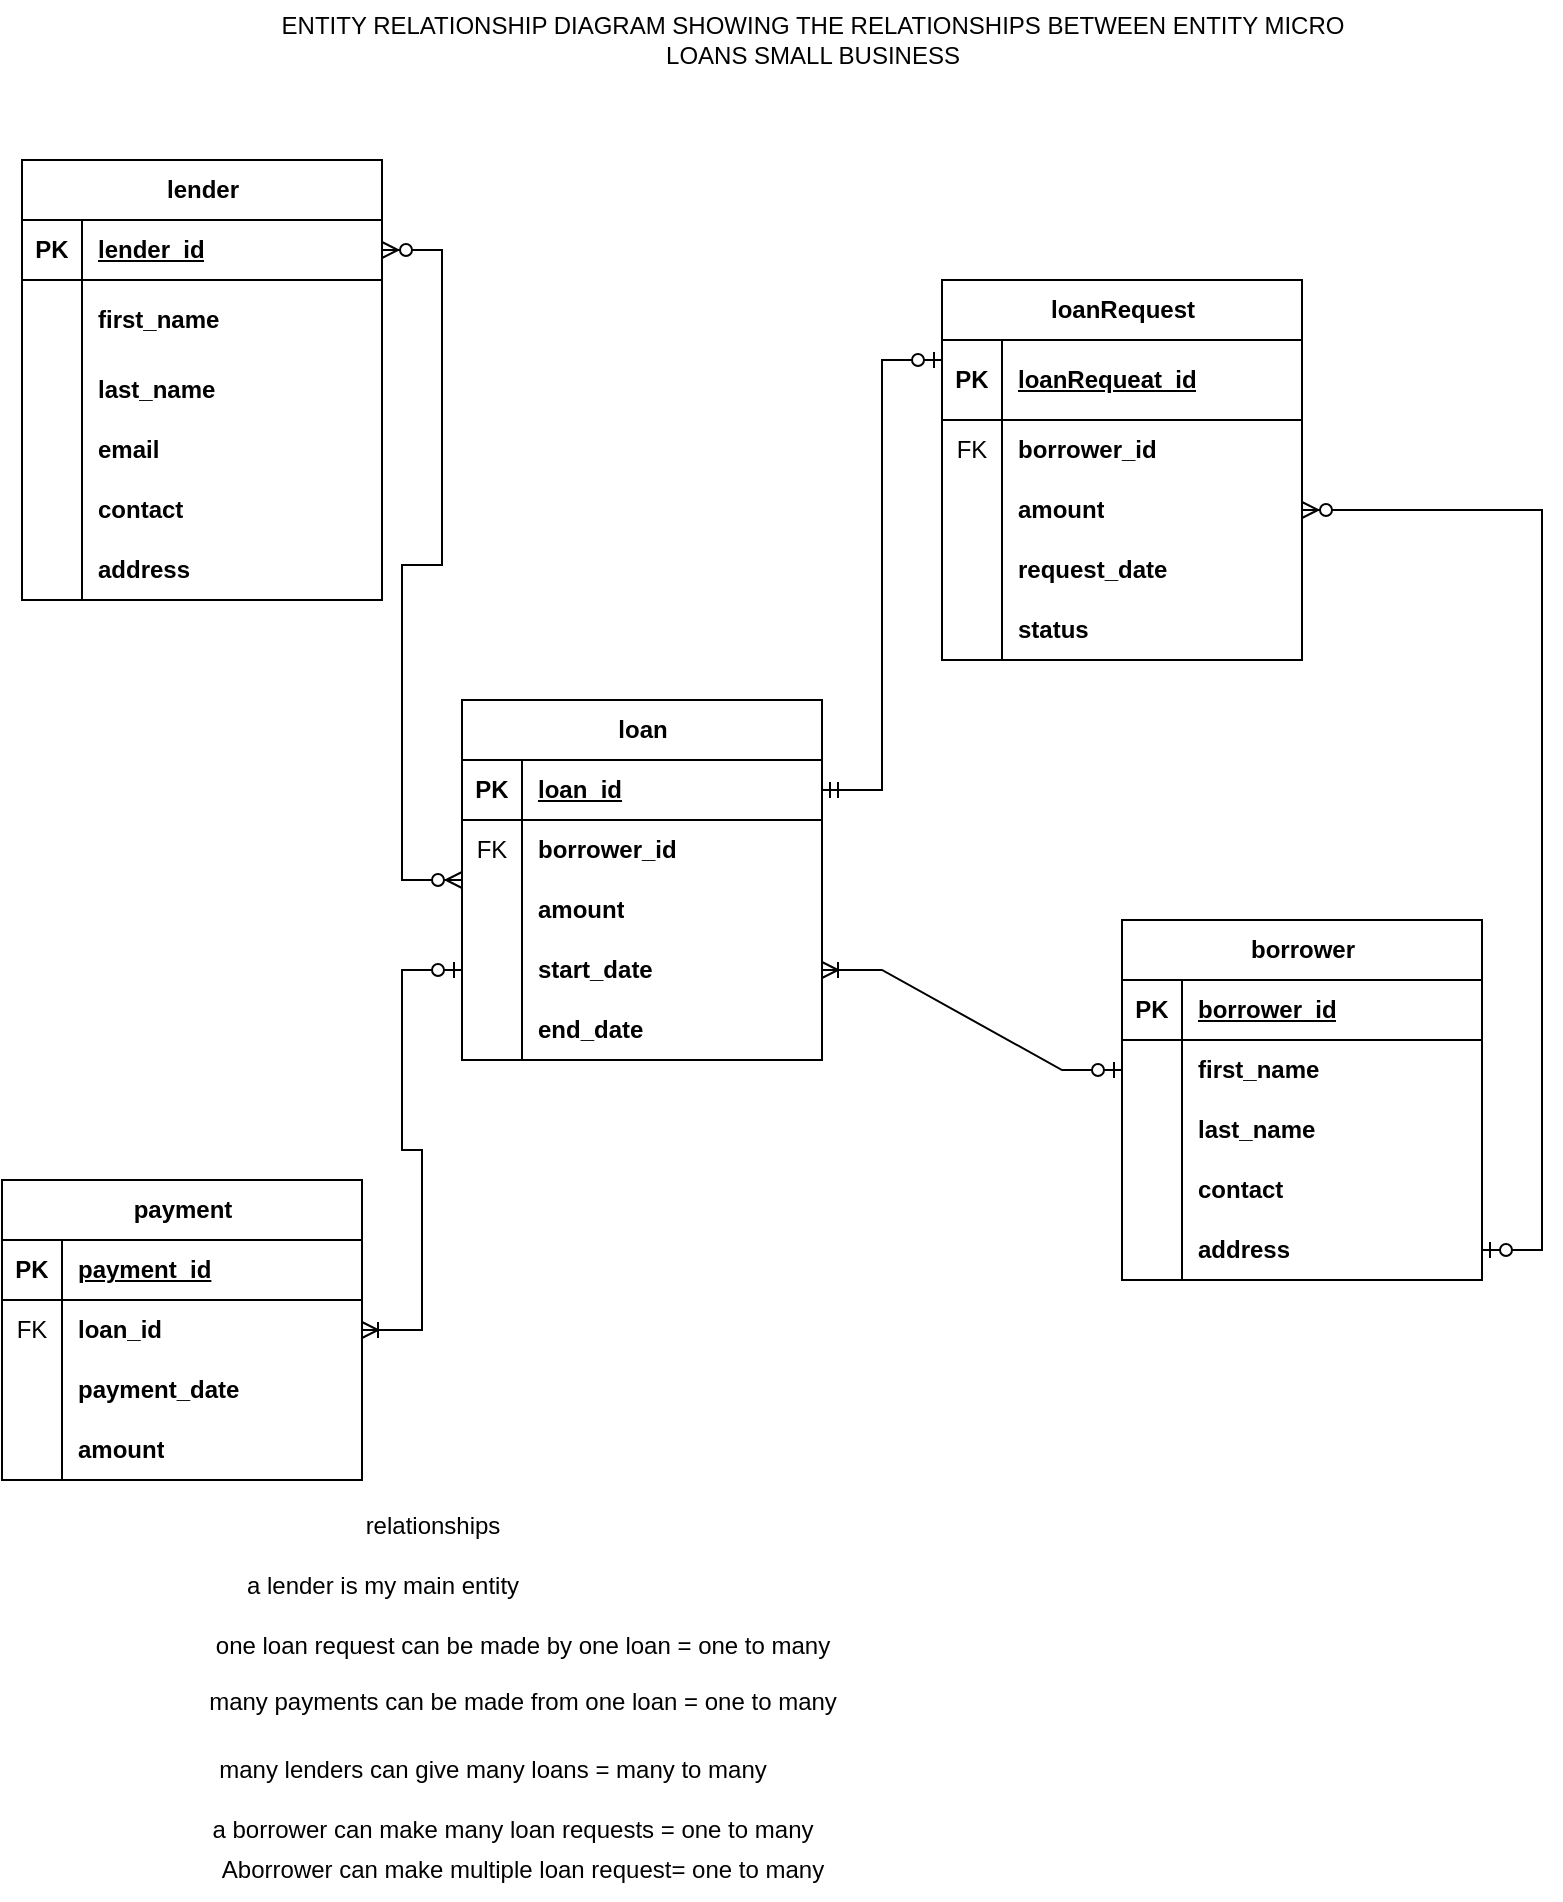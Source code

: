 <mxfile version="27.0.5">
  <diagram name="Page-1" id="WoTJUiIUYyEfsaZ7LL-B">
    <mxGraphModel dx="463" dy="282" grid="1" gridSize="10" guides="1" tooltips="1" connect="1" arrows="1" fold="1" page="1" pageScale="1" pageWidth="850" pageHeight="1100" math="0" shadow="0">
      <root>
        <mxCell id="0" />
        <mxCell id="1" parent="0" />
        <mxCell id="yYdHgAKHsOzC3I4Nbwkk-1" value="loan" style="shape=table;startSize=30;container=1;collapsible=1;childLayout=tableLayout;fixedRows=1;rowLines=0;fontStyle=1;align=center;resizeLast=1;html=1;" parent="1" vertex="1">
          <mxGeometry x="290" y="360" width="180" height="180" as="geometry" />
        </mxCell>
        <mxCell id="yYdHgAKHsOzC3I4Nbwkk-2" value="" style="shape=tableRow;horizontal=0;startSize=0;swimlaneHead=0;swimlaneBody=0;fillColor=none;collapsible=0;dropTarget=0;points=[[0,0.5],[1,0.5]];portConstraint=eastwest;top=0;left=0;right=0;bottom=1;" parent="yYdHgAKHsOzC3I4Nbwkk-1" vertex="1">
          <mxGeometry y="30" width="180" height="30" as="geometry" />
        </mxCell>
        <mxCell id="yYdHgAKHsOzC3I4Nbwkk-3" value="PK" style="shape=partialRectangle;connectable=0;fillColor=none;top=0;left=0;bottom=0;right=0;fontStyle=1;overflow=hidden;whiteSpace=wrap;html=1;" parent="yYdHgAKHsOzC3I4Nbwkk-2" vertex="1">
          <mxGeometry width="30" height="30" as="geometry">
            <mxRectangle width="30" height="30" as="alternateBounds" />
          </mxGeometry>
        </mxCell>
        <mxCell id="yYdHgAKHsOzC3I4Nbwkk-4" value="loan_id" style="shape=partialRectangle;connectable=0;fillColor=none;top=0;left=0;bottom=0;right=0;align=left;spacingLeft=6;fontStyle=5;overflow=hidden;whiteSpace=wrap;html=1;" parent="yYdHgAKHsOzC3I4Nbwkk-2" vertex="1">
          <mxGeometry x="30" width="150" height="30" as="geometry">
            <mxRectangle width="150" height="30" as="alternateBounds" />
          </mxGeometry>
        </mxCell>
        <mxCell id="yYdHgAKHsOzC3I4Nbwkk-5" value="" style="shape=tableRow;horizontal=0;startSize=0;swimlaneHead=0;swimlaneBody=0;fillColor=none;collapsible=0;dropTarget=0;points=[[0,0.5],[1,0.5]];portConstraint=eastwest;top=0;left=0;right=0;bottom=0;" parent="yYdHgAKHsOzC3I4Nbwkk-1" vertex="1">
          <mxGeometry y="60" width="180" height="30" as="geometry" />
        </mxCell>
        <mxCell id="yYdHgAKHsOzC3I4Nbwkk-6" value="FK" style="shape=partialRectangle;connectable=0;fillColor=none;top=0;left=0;bottom=0;right=0;editable=1;overflow=hidden;whiteSpace=wrap;html=1;" parent="yYdHgAKHsOzC3I4Nbwkk-5" vertex="1">
          <mxGeometry width="30" height="30" as="geometry">
            <mxRectangle width="30" height="30" as="alternateBounds" />
          </mxGeometry>
        </mxCell>
        <mxCell id="yYdHgAKHsOzC3I4Nbwkk-7" value="borrower_id" style="shape=partialRectangle;connectable=0;fillColor=none;top=0;left=0;bottom=0;right=0;align=left;spacingLeft=6;overflow=hidden;whiteSpace=wrap;html=1;fontStyle=1" parent="yYdHgAKHsOzC3I4Nbwkk-5" vertex="1">
          <mxGeometry x="30" width="150" height="30" as="geometry">
            <mxRectangle width="150" height="30" as="alternateBounds" />
          </mxGeometry>
        </mxCell>
        <mxCell id="xTBi9biJ6h9xVclBBhxo-21" style="shape=tableRow;horizontal=0;startSize=0;swimlaneHead=0;swimlaneBody=0;fillColor=none;collapsible=0;dropTarget=0;points=[[0,0.5],[1,0.5]];portConstraint=eastwest;top=0;left=0;right=0;bottom=0;" parent="yYdHgAKHsOzC3I4Nbwkk-1" vertex="1">
          <mxGeometry y="90" width="180" height="30" as="geometry" />
        </mxCell>
        <mxCell id="xTBi9biJ6h9xVclBBhxo-22" style="shape=partialRectangle;connectable=0;fillColor=none;top=0;left=0;bottom=0;right=0;editable=1;overflow=hidden;whiteSpace=wrap;html=1;" parent="xTBi9biJ6h9xVclBBhxo-21" vertex="1">
          <mxGeometry width="30" height="30" as="geometry">
            <mxRectangle width="30" height="30" as="alternateBounds" />
          </mxGeometry>
        </mxCell>
        <mxCell id="xTBi9biJ6h9xVclBBhxo-23" value="amount" style="shape=partialRectangle;connectable=0;fillColor=none;top=0;left=0;bottom=0;right=0;align=left;spacingLeft=6;overflow=hidden;whiteSpace=wrap;html=1;fontStyle=1" parent="xTBi9biJ6h9xVclBBhxo-21" vertex="1">
          <mxGeometry x="30" width="150" height="30" as="geometry">
            <mxRectangle width="150" height="30" as="alternateBounds" />
          </mxGeometry>
        </mxCell>
        <mxCell id="yYdHgAKHsOzC3I4Nbwkk-8" value="" style="shape=tableRow;horizontal=0;startSize=0;swimlaneHead=0;swimlaneBody=0;fillColor=none;collapsible=0;dropTarget=0;points=[[0,0.5],[1,0.5]];portConstraint=eastwest;top=0;left=0;right=0;bottom=0;" parent="yYdHgAKHsOzC3I4Nbwkk-1" vertex="1">
          <mxGeometry y="120" width="180" height="30" as="geometry" />
        </mxCell>
        <mxCell id="yYdHgAKHsOzC3I4Nbwkk-9" value="" style="shape=partialRectangle;connectable=0;fillColor=none;top=0;left=0;bottom=0;right=0;editable=1;overflow=hidden;whiteSpace=wrap;html=1;" parent="yYdHgAKHsOzC3I4Nbwkk-8" vertex="1">
          <mxGeometry width="30" height="30" as="geometry">
            <mxRectangle width="30" height="30" as="alternateBounds" />
          </mxGeometry>
        </mxCell>
        <mxCell id="yYdHgAKHsOzC3I4Nbwkk-10" value="start_date" style="shape=partialRectangle;connectable=0;fillColor=none;top=0;left=0;bottom=0;right=0;align=left;spacingLeft=6;overflow=hidden;whiteSpace=wrap;html=1;fontStyle=1" parent="yYdHgAKHsOzC3I4Nbwkk-8" vertex="1">
          <mxGeometry x="30" width="150" height="30" as="geometry">
            <mxRectangle width="150" height="30" as="alternateBounds" />
          </mxGeometry>
        </mxCell>
        <mxCell id="FoK2F2OfVLNnJ7yjXXUR-7" style="shape=tableRow;horizontal=0;startSize=0;swimlaneHead=0;swimlaneBody=0;fillColor=none;collapsible=0;dropTarget=0;points=[[0,0.5],[1,0.5]];portConstraint=eastwest;top=0;left=0;right=0;bottom=0;" vertex="1" parent="yYdHgAKHsOzC3I4Nbwkk-1">
          <mxGeometry y="150" width="180" height="30" as="geometry" />
        </mxCell>
        <mxCell id="FoK2F2OfVLNnJ7yjXXUR-8" style="shape=partialRectangle;connectable=0;fillColor=none;top=0;left=0;bottom=0;right=0;editable=1;overflow=hidden;whiteSpace=wrap;html=1;" vertex="1" parent="FoK2F2OfVLNnJ7yjXXUR-7">
          <mxGeometry width="30" height="30" as="geometry">
            <mxRectangle width="30" height="30" as="alternateBounds" />
          </mxGeometry>
        </mxCell>
        <mxCell id="FoK2F2OfVLNnJ7yjXXUR-9" value="end_date" style="shape=partialRectangle;connectable=0;fillColor=none;top=0;left=0;bottom=0;right=0;align=left;spacingLeft=6;overflow=hidden;whiteSpace=wrap;html=1;fontStyle=1" vertex="1" parent="FoK2F2OfVLNnJ7yjXXUR-7">
          <mxGeometry x="30" width="150" height="30" as="geometry">
            <mxRectangle width="150" height="30" as="alternateBounds" />
          </mxGeometry>
        </mxCell>
        <mxCell id="yYdHgAKHsOzC3I4Nbwkk-27" value="lender" style="shape=table;startSize=30;container=1;collapsible=1;childLayout=tableLayout;fixedRows=1;rowLines=0;fontStyle=1;align=center;resizeLast=1;html=1;" parent="1" vertex="1">
          <mxGeometry x="70" y="90" width="180" height="220" as="geometry" />
        </mxCell>
        <mxCell id="yYdHgAKHsOzC3I4Nbwkk-28" value="" style="shape=tableRow;horizontal=0;startSize=0;swimlaneHead=0;swimlaneBody=0;fillColor=none;collapsible=0;dropTarget=0;points=[[0,0.5],[1,0.5]];portConstraint=eastwest;top=0;left=0;right=0;bottom=1;" parent="yYdHgAKHsOzC3I4Nbwkk-27" vertex="1">
          <mxGeometry y="30" width="180" height="30" as="geometry" />
        </mxCell>
        <mxCell id="yYdHgAKHsOzC3I4Nbwkk-29" value="PK" style="shape=partialRectangle;connectable=0;fillColor=none;top=0;left=0;bottom=0;right=0;fontStyle=1;overflow=hidden;whiteSpace=wrap;html=1;" parent="yYdHgAKHsOzC3I4Nbwkk-28" vertex="1">
          <mxGeometry width="30" height="30" as="geometry">
            <mxRectangle width="30" height="30" as="alternateBounds" />
          </mxGeometry>
        </mxCell>
        <mxCell id="yYdHgAKHsOzC3I4Nbwkk-30" value="lender_id" style="shape=partialRectangle;connectable=0;fillColor=none;top=0;left=0;bottom=0;right=0;align=left;spacingLeft=6;fontStyle=5;overflow=hidden;whiteSpace=wrap;html=1;" parent="yYdHgAKHsOzC3I4Nbwkk-28" vertex="1">
          <mxGeometry x="30" width="150" height="30" as="geometry">
            <mxRectangle width="150" height="30" as="alternateBounds" />
          </mxGeometry>
        </mxCell>
        <mxCell id="yYdHgAKHsOzC3I4Nbwkk-31" value="" style="shape=tableRow;horizontal=0;startSize=0;swimlaneHead=0;swimlaneBody=0;fillColor=none;collapsible=0;dropTarget=0;points=[[0,0.5],[1,0.5]];portConstraint=eastwest;top=0;left=0;right=0;bottom=0;" parent="yYdHgAKHsOzC3I4Nbwkk-27" vertex="1">
          <mxGeometry y="60" width="180" height="40" as="geometry" />
        </mxCell>
        <mxCell id="yYdHgAKHsOzC3I4Nbwkk-32" value="" style="shape=partialRectangle;connectable=0;fillColor=none;top=0;left=0;bottom=0;right=0;editable=1;overflow=hidden;whiteSpace=wrap;html=1;" parent="yYdHgAKHsOzC3I4Nbwkk-31" vertex="1">
          <mxGeometry width="30" height="40" as="geometry">
            <mxRectangle width="30" height="40" as="alternateBounds" />
          </mxGeometry>
        </mxCell>
        <mxCell id="yYdHgAKHsOzC3I4Nbwkk-33" value="first_name" style="shape=partialRectangle;connectable=0;fillColor=none;top=0;left=0;bottom=0;right=0;align=left;spacingLeft=6;overflow=hidden;whiteSpace=wrap;html=1;fontStyle=1" parent="yYdHgAKHsOzC3I4Nbwkk-31" vertex="1">
          <mxGeometry x="30" width="150" height="40" as="geometry">
            <mxRectangle width="150" height="40" as="alternateBounds" />
          </mxGeometry>
        </mxCell>
        <mxCell id="xTBi9biJ6h9xVclBBhxo-24" style="shape=tableRow;horizontal=0;startSize=0;swimlaneHead=0;swimlaneBody=0;fillColor=none;collapsible=0;dropTarget=0;points=[[0,0.5],[1,0.5]];portConstraint=eastwest;top=0;left=0;right=0;bottom=0;" parent="yYdHgAKHsOzC3I4Nbwkk-27" vertex="1">
          <mxGeometry y="100" width="180" height="30" as="geometry" />
        </mxCell>
        <mxCell id="xTBi9biJ6h9xVclBBhxo-25" style="shape=partialRectangle;connectable=0;fillColor=none;top=0;left=0;bottom=0;right=0;editable=1;overflow=hidden;whiteSpace=wrap;html=1;" parent="xTBi9biJ6h9xVclBBhxo-24" vertex="1">
          <mxGeometry width="30" height="30" as="geometry">
            <mxRectangle width="30" height="30" as="alternateBounds" />
          </mxGeometry>
        </mxCell>
        <mxCell id="xTBi9biJ6h9xVclBBhxo-26" value="last_name" style="shape=partialRectangle;connectable=0;fillColor=none;top=0;left=0;bottom=0;right=0;align=left;spacingLeft=6;overflow=hidden;whiteSpace=wrap;html=1;fontStyle=1" parent="xTBi9biJ6h9xVclBBhxo-24" vertex="1">
          <mxGeometry x="30" width="150" height="30" as="geometry">
            <mxRectangle width="150" height="30" as="alternateBounds" />
          </mxGeometry>
        </mxCell>
        <mxCell id="yYdHgAKHsOzC3I4Nbwkk-34" value="" style="shape=tableRow;horizontal=0;startSize=0;swimlaneHead=0;swimlaneBody=0;fillColor=none;collapsible=0;dropTarget=0;points=[[0,0.5],[1,0.5]];portConstraint=eastwest;top=0;left=0;right=0;bottom=0;" parent="yYdHgAKHsOzC3I4Nbwkk-27" vertex="1">
          <mxGeometry y="130" width="180" height="30" as="geometry" />
        </mxCell>
        <mxCell id="yYdHgAKHsOzC3I4Nbwkk-35" value="" style="shape=partialRectangle;connectable=0;fillColor=none;top=0;left=0;bottom=0;right=0;editable=1;overflow=hidden;whiteSpace=wrap;html=1;" parent="yYdHgAKHsOzC3I4Nbwkk-34" vertex="1">
          <mxGeometry width="30" height="30" as="geometry">
            <mxRectangle width="30" height="30" as="alternateBounds" />
          </mxGeometry>
        </mxCell>
        <mxCell id="yYdHgAKHsOzC3I4Nbwkk-36" value="email" style="shape=partialRectangle;connectable=0;fillColor=none;top=0;left=0;bottom=0;right=0;align=left;spacingLeft=6;overflow=hidden;whiteSpace=wrap;html=1;fontStyle=1" parent="yYdHgAKHsOzC3I4Nbwkk-34" vertex="1">
          <mxGeometry x="30" width="150" height="30" as="geometry">
            <mxRectangle width="150" height="30" as="alternateBounds" />
          </mxGeometry>
        </mxCell>
        <mxCell id="FoK2F2OfVLNnJ7yjXXUR-1" style="shape=tableRow;horizontal=0;startSize=0;swimlaneHead=0;swimlaneBody=0;fillColor=none;collapsible=0;dropTarget=0;points=[[0,0.5],[1,0.5]];portConstraint=eastwest;top=0;left=0;right=0;bottom=0;" vertex="1" parent="yYdHgAKHsOzC3I4Nbwkk-27">
          <mxGeometry y="160" width="180" height="30" as="geometry" />
        </mxCell>
        <mxCell id="FoK2F2OfVLNnJ7yjXXUR-2" style="shape=partialRectangle;connectable=0;fillColor=none;top=0;left=0;bottom=0;right=0;editable=1;overflow=hidden;whiteSpace=wrap;html=1;" vertex="1" parent="FoK2F2OfVLNnJ7yjXXUR-1">
          <mxGeometry width="30" height="30" as="geometry">
            <mxRectangle width="30" height="30" as="alternateBounds" />
          </mxGeometry>
        </mxCell>
        <mxCell id="FoK2F2OfVLNnJ7yjXXUR-3" value="contact" style="shape=partialRectangle;connectable=0;fillColor=none;top=0;left=0;bottom=0;right=0;align=left;spacingLeft=6;overflow=hidden;whiteSpace=wrap;html=1;fontStyle=1" vertex="1" parent="FoK2F2OfVLNnJ7yjXXUR-1">
          <mxGeometry x="30" width="150" height="30" as="geometry">
            <mxRectangle width="150" height="30" as="alternateBounds" />
          </mxGeometry>
        </mxCell>
        <mxCell id="FoK2F2OfVLNnJ7yjXXUR-4" style="shape=tableRow;horizontal=0;startSize=0;swimlaneHead=0;swimlaneBody=0;fillColor=none;collapsible=0;dropTarget=0;points=[[0,0.5],[1,0.5]];portConstraint=eastwest;top=0;left=0;right=0;bottom=0;" vertex="1" parent="yYdHgAKHsOzC3I4Nbwkk-27">
          <mxGeometry y="190" width="180" height="30" as="geometry" />
        </mxCell>
        <mxCell id="FoK2F2OfVLNnJ7yjXXUR-5" style="shape=partialRectangle;connectable=0;fillColor=none;top=0;left=0;bottom=0;right=0;editable=1;overflow=hidden;whiteSpace=wrap;html=1;" vertex="1" parent="FoK2F2OfVLNnJ7yjXXUR-4">
          <mxGeometry width="30" height="30" as="geometry">
            <mxRectangle width="30" height="30" as="alternateBounds" />
          </mxGeometry>
        </mxCell>
        <mxCell id="FoK2F2OfVLNnJ7yjXXUR-6" value="address" style="shape=partialRectangle;connectable=0;fillColor=none;top=0;left=0;bottom=0;right=0;align=left;spacingLeft=6;overflow=hidden;whiteSpace=wrap;html=1;fontStyle=1" vertex="1" parent="FoK2F2OfVLNnJ7yjXXUR-4">
          <mxGeometry x="30" width="150" height="30" as="geometry">
            <mxRectangle width="150" height="30" as="alternateBounds" />
          </mxGeometry>
        </mxCell>
        <mxCell id="xTBi9biJ6h9xVclBBhxo-2" value="borrower" style="shape=table;startSize=30;container=1;collapsible=1;childLayout=tableLayout;fixedRows=1;rowLines=0;fontStyle=1;align=center;resizeLast=1;html=1;" parent="1" vertex="1">
          <mxGeometry x="620" y="470" width="180" height="180" as="geometry" />
        </mxCell>
        <mxCell id="xTBi9biJ6h9xVclBBhxo-3" value="" style="shape=tableRow;horizontal=0;startSize=0;swimlaneHead=0;swimlaneBody=0;fillColor=none;collapsible=0;dropTarget=0;points=[[0,0.5],[1,0.5]];portConstraint=eastwest;top=0;left=0;right=0;bottom=1;" parent="xTBi9biJ6h9xVclBBhxo-2" vertex="1">
          <mxGeometry y="30" width="180" height="30" as="geometry" />
        </mxCell>
        <mxCell id="xTBi9biJ6h9xVclBBhxo-4" value="PK" style="shape=partialRectangle;connectable=0;fillColor=none;top=0;left=0;bottom=0;right=0;fontStyle=1;overflow=hidden;whiteSpace=wrap;html=1;" parent="xTBi9biJ6h9xVclBBhxo-3" vertex="1">
          <mxGeometry width="30" height="30" as="geometry">
            <mxRectangle width="30" height="30" as="alternateBounds" />
          </mxGeometry>
        </mxCell>
        <mxCell id="xTBi9biJ6h9xVclBBhxo-5" value="borrower_id" style="shape=partialRectangle;connectable=0;fillColor=none;top=0;left=0;bottom=0;right=0;align=left;spacingLeft=6;fontStyle=5;overflow=hidden;whiteSpace=wrap;html=1;" parent="xTBi9biJ6h9xVclBBhxo-3" vertex="1">
          <mxGeometry x="30" width="150" height="30" as="geometry">
            <mxRectangle width="150" height="30" as="alternateBounds" />
          </mxGeometry>
        </mxCell>
        <mxCell id="xTBi9biJ6h9xVclBBhxo-6" value="" style="shape=tableRow;horizontal=0;startSize=0;swimlaneHead=0;swimlaneBody=0;fillColor=none;collapsible=0;dropTarget=0;points=[[0,0.5],[1,0.5]];portConstraint=eastwest;top=0;left=0;right=0;bottom=0;" parent="xTBi9biJ6h9xVclBBhxo-2" vertex="1">
          <mxGeometry y="60" width="180" height="30" as="geometry" />
        </mxCell>
        <mxCell id="xTBi9biJ6h9xVclBBhxo-7" value="" style="shape=partialRectangle;connectable=0;fillColor=none;top=0;left=0;bottom=0;right=0;editable=1;overflow=hidden;whiteSpace=wrap;html=1;" parent="xTBi9biJ6h9xVclBBhxo-6" vertex="1">
          <mxGeometry width="30" height="30" as="geometry">
            <mxRectangle width="30" height="30" as="alternateBounds" />
          </mxGeometry>
        </mxCell>
        <mxCell id="xTBi9biJ6h9xVclBBhxo-8" value="first_name" style="shape=partialRectangle;connectable=0;fillColor=none;top=0;left=0;bottom=0;right=0;align=left;spacingLeft=6;overflow=hidden;whiteSpace=wrap;html=1;fontStyle=1" parent="xTBi9biJ6h9xVclBBhxo-6" vertex="1">
          <mxGeometry x="30" width="150" height="30" as="geometry">
            <mxRectangle width="150" height="30" as="alternateBounds" />
          </mxGeometry>
        </mxCell>
        <mxCell id="xTBi9biJ6h9xVclBBhxo-9" value="" style="shape=tableRow;horizontal=0;startSize=0;swimlaneHead=0;swimlaneBody=0;fillColor=none;collapsible=0;dropTarget=0;points=[[0,0.5],[1,0.5]];portConstraint=eastwest;top=0;left=0;right=0;bottom=0;" parent="xTBi9biJ6h9xVclBBhxo-2" vertex="1">
          <mxGeometry y="90" width="180" height="30" as="geometry" />
        </mxCell>
        <mxCell id="xTBi9biJ6h9xVclBBhxo-10" value="" style="shape=partialRectangle;connectable=0;fillColor=none;top=0;left=0;bottom=0;right=0;editable=1;overflow=hidden;whiteSpace=wrap;html=1;" parent="xTBi9biJ6h9xVclBBhxo-9" vertex="1">
          <mxGeometry width="30" height="30" as="geometry">
            <mxRectangle width="30" height="30" as="alternateBounds" />
          </mxGeometry>
        </mxCell>
        <mxCell id="xTBi9biJ6h9xVclBBhxo-11" value="last_name" style="shape=partialRectangle;connectable=0;fillColor=none;top=0;left=0;bottom=0;right=0;align=left;spacingLeft=6;overflow=hidden;whiteSpace=wrap;html=1;fontStyle=1" parent="xTBi9biJ6h9xVclBBhxo-9" vertex="1">
          <mxGeometry x="30" width="150" height="30" as="geometry">
            <mxRectangle width="150" height="30" as="alternateBounds" />
          </mxGeometry>
        </mxCell>
        <mxCell id="xTBi9biJ6h9xVclBBhxo-12" value="" style="shape=tableRow;horizontal=0;startSize=0;swimlaneHead=0;swimlaneBody=0;fillColor=none;collapsible=0;dropTarget=0;points=[[0,0.5],[1,0.5]];portConstraint=eastwest;top=0;left=0;right=0;bottom=0;" parent="xTBi9biJ6h9xVclBBhxo-2" vertex="1">
          <mxGeometry y="120" width="180" height="30" as="geometry" />
        </mxCell>
        <mxCell id="xTBi9biJ6h9xVclBBhxo-13" value="" style="shape=partialRectangle;connectable=0;fillColor=none;top=0;left=0;bottom=0;right=0;editable=1;overflow=hidden;whiteSpace=wrap;html=1;" parent="xTBi9biJ6h9xVclBBhxo-12" vertex="1">
          <mxGeometry width="30" height="30" as="geometry">
            <mxRectangle width="30" height="30" as="alternateBounds" />
          </mxGeometry>
        </mxCell>
        <mxCell id="xTBi9biJ6h9xVclBBhxo-14" value="contact" style="shape=partialRectangle;connectable=0;fillColor=none;top=0;left=0;bottom=0;right=0;align=left;spacingLeft=6;overflow=hidden;whiteSpace=wrap;html=1;fontStyle=1" parent="xTBi9biJ6h9xVclBBhxo-12" vertex="1">
          <mxGeometry x="30" width="150" height="30" as="geometry">
            <mxRectangle width="150" height="30" as="alternateBounds" />
          </mxGeometry>
        </mxCell>
        <mxCell id="xTBi9biJ6h9xVclBBhxo-15" style="shape=tableRow;horizontal=0;startSize=0;swimlaneHead=0;swimlaneBody=0;fillColor=none;collapsible=0;dropTarget=0;points=[[0,0.5],[1,0.5]];portConstraint=eastwest;top=0;left=0;right=0;bottom=0;" parent="xTBi9biJ6h9xVclBBhxo-2" vertex="1">
          <mxGeometry y="150" width="180" height="30" as="geometry" />
        </mxCell>
        <mxCell id="xTBi9biJ6h9xVclBBhxo-16" style="shape=partialRectangle;connectable=0;fillColor=none;top=0;left=0;bottom=0;right=0;editable=1;overflow=hidden;whiteSpace=wrap;html=1;" parent="xTBi9biJ6h9xVclBBhxo-15" vertex="1">
          <mxGeometry width="30" height="30" as="geometry">
            <mxRectangle width="30" height="30" as="alternateBounds" />
          </mxGeometry>
        </mxCell>
        <mxCell id="xTBi9biJ6h9xVclBBhxo-17" value="address" style="shape=partialRectangle;connectable=0;fillColor=none;top=0;left=0;bottom=0;right=0;align=left;spacingLeft=6;overflow=hidden;whiteSpace=wrap;html=1;fontStyle=1" parent="xTBi9biJ6h9xVclBBhxo-15" vertex="1">
          <mxGeometry x="30" width="150" height="30" as="geometry">
            <mxRectangle width="150" height="30" as="alternateBounds" />
          </mxGeometry>
        </mxCell>
        <mxCell id="dazFtmDhGvBt5h4IDs72-4" value="ENTITY RELATIONSHIP DIAGRAM SHOWING THE RELATIONSHIPS BETWEEN ENTITY MICRO&lt;div&gt;LOANS SMALL BUSINESS&lt;/div&gt;" style="text;html=1;align=center;verticalAlign=middle;resizable=0;points=[];autosize=1;strokeColor=none;fillColor=none;" parent="1" vertex="1">
          <mxGeometry x="190" y="10" width="550" height="40" as="geometry" />
        </mxCell>
        <mxCell id="FoK2F2OfVLNnJ7yjXXUR-10" value="loanRequest" style="shape=table;startSize=30;container=1;collapsible=1;childLayout=tableLayout;fixedRows=1;rowLines=0;fontStyle=1;align=center;resizeLast=1;html=1;" vertex="1" parent="1">
          <mxGeometry x="530" y="150" width="180" height="190" as="geometry" />
        </mxCell>
        <mxCell id="FoK2F2OfVLNnJ7yjXXUR-11" value="" style="shape=tableRow;horizontal=0;startSize=0;swimlaneHead=0;swimlaneBody=0;fillColor=none;collapsible=0;dropTarget=0;points=[[0,0.5],[1,0.5]];portConstraint=eastwest;top=0;left=0;right=0;bottom=1;" vertex="1" parent="FoK2F2OfVLNnJ7yjXXUR-10">
          <mxGeometry y="30" width="180" height="40" as="geometry" />
        </mxCell>
        <mxCell id="FoK2F2OfVLNnJ7yjXXUR-12" value="PK" style="shape=partialRectangle;connectable=0;fillColor=none;top=0;left=0;bottom=0;right=0;fontStyle=1;overflow=hidden;whiteSpace=wrap;html=1;" vertex="1" parent="FoK2F2OfVLNnJ7yjXXUR-11">
          <mxGeometry width="30" height="40" as="geometry">
            <mxRectangle width="30" height="40" as="alternateBounds" />
          </mxGeometry>
        </mxCell>
        <mxCell id="FoK2F2OfVLNnJ7yjXXUR-13" value="loanRequeat_id" style="shape=partialRectangle;connectable=0;fillColor=none;top=0;left=0;bottom=0;right=0;align=left;spacingLeft=6;fontStyle=5;overflow=hidden;whiteSpace=wrap;html=1;" vertex="1" parent="FoK2F2OfVLNnJ7yjXXUR-11">
          <mxGeometry x="30" width="150" height="40" as="geometry">
            <mxRectangle width="150" height="40" as="alternateBounds" />
          </mxGeometry>
        </mxCell>
        <mxCell id="FoK2F2OfVLNnJ7yjXXUR-14" value="" style="shape=tableRow;horizontal=0;startSize=0;swimlaneHead=0;swimlaneBody=0;fillColor=none;collapsible=0;dropTarget=0;points=[[0,0.5],[1,0.5]];portConstraint=eastwest;top=0;left=0;right=0;bottom=0;" vertex="1" parent="FoK2F2OfVLNnJ7yjXXUR-10">
          <mxGeometry y="70" width="180" height="30" as="geometry" />
        </mxCell>
        <mxCell id="FoK2F2OfVLNnJ7yjXXUR-15" value="FK" style="shape=partialRectangle;connectable=0;fillColor=none;top=0;left=0;bottom=0;right=0;editable=1;overflow=hidden;whiteSpace=wrap;html=1;" vertex="1" parent="FoK2F2OfVLNnJ7yjXXUR-14">
          <mxGeometry width="30" height="30" as="geometry">
            <mxRectangle width="30" height="30" as="alternateBounds" />
          </mxGeometry>
        </mxCell>
        <mxCell id="FoK2F2OfVLNnJ7yjXXUR-16" value="borrower_id" style="shape=partialRectangle;connectable=0;fillColor=none;top=0;left=0;bottom=0;right=0;align=left;spacingLeft=6;overflow=hidden;whiteSpace=wrap;html=1;fontStyle=1" vertex="1" parent="FoK2F2OfVLNnJ7yjXXUR-14">
          <mxGeometry x="30" width="150" height="30" as="geometry">
            <mxRectangle width="150" height="30" as="alternateBounds" />
          </mxGeometry>
        </mxCell>
        <mxCell id="FoK2F2OfVLNnJ7yjXXUR-17" style="shape=tableRow;horizontal=0;startSize=0;swimlaneHead=0;swimlaneBody=0;fillColor=none;collapsible=0;dropTarget=0;points=[[0,0.5],[1,0.5]];portConstraint=eastwest;top=0;left=0;right=0;bottom=0;" vertex="1" parent="FoK2F2OfVLNnJ7yjXXUR-10">
          <mxGeometry y="100" width="180" height="30" as="geometry" />
        </mxCell>
        <mxCell id="FoK2F2OfVLNnJ7yjXXUR-18" style="shape=partialRectangle;connectable=0;fillColor=none;top=0;left=0;bottom=0;right=0;editable=1;overflow=hidden;whiteSpace=wrap;html=1;" vertex="1" parent="FoK2F2OfVLNnJ7yjXXUR-17">
          <mxGeometry width="30" height="30" as="geometry">
            <mxRectangle width="30" height="30" as="alternateBounds" />
          </mxGeometry>
        </mxCell>
        <mxCell id="FoK2F2OfVLNnJ7yjXXUR-19" value="amount" style="shape=partialRectangle;connectable=0;fillColor=none;top=0;left=0;bottom=0;right=0;align=left;spacingLeft=6;overflow=hidden;whiteSpace=wrap;html=1;fontStyle=1" vertex="1" parent="FoK2F2OfVLNnJ7yjXXUR-17">
          <mxGeometry x="30" width="150" height="30" as="geometry">
            <mxRectangle width="150" height="30" as="alternateBounds" />
          </mxGeometry>
        </mxCell>
        <mxCell id="FoK2F2OfVLNnJ7yjXXUR-20" value="" style="shape=tableRow;horizontal=0;startSize=0;swimlaneHead=0;swimlaneBody=0;fillColor=none;collapsible=0;dropTarget=0;points=[[0,0.5],[1,0.5]];portConstraint=eastwest;top=0;left=0;right=0;bottom=0;" vertex="1" parent="FoK2F2OfVLNnJ7yjXXUR-10">
          <mxGeometry y="130" width="180" height="30" as="geometry" />
        </mxCell>
        <mxCell id="FoK2F2OfVLNnJ7yjXXUR-21" value="" style="shape=partialRectangle;connectable=0;fillColor=none;top=0;left=0;bottom=0;right=0;editable=1;overflow=hidden;whiteSpace=wrap;html=1;" vertex="1" parent="FoK2F2OfVLNnJ7yjXXUR-20">
          <mxGeometry width="30" height="30" as="geometry">
            <mxRectangle width="30" height="30" as="alternateBounds" />
          </mxGeometry>
        </mxCell>
        <mxCell id="FoK2F2OfVLNnJ7yjXXUR-22" value="request_date" style="shape=partialRectangle;connectable=0;fillColor=none;top=0;left=0;bottom=0;right=0;align=left;spacingLeft=6;overflow=hidden;whiteSpace=wrap;html=1;fontStyle=1" vertex="1" parent="FoK2F2OfVLNnJ7yjXXUR-20">
          <mxGeometry x="30" width="150" height="30" as="geometry">
            <mxRectangle width="150" height="30" as="alternateBounds" />
          </mxGeometry>
        </mxCell>
        <mxCell id="FoK2F2OfVLNnJ7yjXXUR-23" style="shape=tableRow;horizontal=0;startSize=0;swimlaneHead=0;swimlaneBody=0;fillColor=none;collapsible=0;dropTarget=0;points=[[0,0.5],[1,0.5]];portConstraint=eastwest;top=0;left=0;right=0;bottom=0;" vertex="1" parent="FoK2F2OfVLNnJ7yjXXUR-10">
          <mxGeometry y="160" width="180" height="30" as="geometry" />
        </mxCell>
        <mxCell id="FoK2F2OfVLNnJ7yjXXUR-24" style="shape=partialRectangle;connectable=0;fillColor=none;top=0;left=0;bottom=0;right=0;editable=1;overflow=hidden;whiteSpace=wrap;html=1;" vertex="1" parent="FoK2F2OfVLNnJ7yjXXUR-23">
          <mxGeometry width="30" height="30" as="geometry">
            <mxRectangle width="30" height="30" as="alternateBounds" />
          </mxGeometry>
        </mxCell>
        <mxCell id="FoK2F2OfVLNnJ7yjXXUR-25" value="status" style="shape=partialRectangle;connectable=0;fillColor=none;top=0;left=0;bottom=0;right=0;align=left;spacingLeft=6;overflow=hidden;whiteSpace=wrap;html=1;fontStyle=1" vertex="1" parent="FoK2F2OfVLNnJ7yjXXUR-23">
          <mxGeometry x="30" width="150" height="30" as="geometry">
            <mxRectangle width="150" height="30" as="alternateBounds" />
          </mxGeometry>
        </mxCell>
        <mxCell id="FoK2F2OfVLNnJ7yjXXUR-29" value="payment" style="shape=table;startSize=30;container=1;collapsible=1;childLayout=tableLayout;fixedRows=1;rowLines=0;fontStyle=1;align=center;resizeLast=1;html=1;" vertex="1" parent="1">
          <mxGeometry x="60" y="600" width="180" height="150" as="geometry" />
        </mxCell>
        <mxCell id="FoK2F2OfVLNnJ7yjXXUR-30" value="" style="shape=tableRow;horizontal=0;startSize=0;swimlaneHead=0;swimlaneBody=0;fillColor=none;collapsible=0;dropTarget=0;points=[[0,0.5],[1,0.5]];portConstraint=eastwest;top=0;left=0;right=0;bottom=1;" vertex="1" parent="FoK2F2OfVLNnJ7yjXXUR-29">
          <mxGeometry y="30" width="180" height="30" as="geometry" />
        </mxCell>
        <mxCell id="FoK2F2OfVLNnJ7yjXXUR-31" value="PK" style="shape=partialRectangle;connectable=0;fillColor=none;top=0;left=0;bottom=0;right=0;fontStyle=1;overflow=hidden;whiteSpace=wrap;html=1;" vertex="1" parent="FoK2F2OfVLNnJ7yjXXUR-30">
          <mxGeometry width="30" height="30" as="geometry">
            <mxRectangle width="30" height="30" as="alternateBounds" />
          </mxGeometry>
        </mxCell>
        <mxCell id="FoK2F2OfVLNnJ7yjXXUR-32" value="payment_id" style="shape=partialRectangle;connectable=0;fillColor=none;top=0;left=0;bottom=0;right=0;align=left;spacingLeft=6;fontStyle=5;overflow=hidden;whiteSpace=wrap;html=1;" vertex="1" parent="FoK2F2OfVLNnJ7yjXXUR-30">
          <mxGeometry x="30" width="150" height="30" as="geometry">
            <mxRectangle width="150" height="30" as="alternateBounds" />
          </mxGeometry>
        </mxCell>
        <mxCell id="FoK2F2OfVLNnJ7yjXXUR-33" value="" style="shape=tableRow;horizontal=0;startSize=0;swimlaneHead=0;swimlaneBody=0;fillColor=none;collapsible=0;dropTarget=0;points=[[0,0.5],[1,0.5]];portConstraint=eastwest;top=0;left=0;right=0;bottom=0;" vertex="1" parent="FoK2F2OfVLNnJ7yjXXUR-29">
          <mxGeometry y="60" width="180" height="30" as="geometry" />
        </mxCell>
        <mxCell id="FoK2F2OfVLNnJ7yjXXUR-34" value="FK" style="shape=partialRectangle;connectable=0;fillColor=none;top=0;left=0;bottom=0;right=0;editable=1;overflow=hidden;whiteSpace=wrap;html=1;" vertex="1" parent="FoK2F2OfVLNnJ7yjXXUR-33">
          <mxGeometry width="30" height="30" as="geometry">
            <mxRectangle width="30" height="30" as="alternateBounds" />
          </mxGeometry>
        </mxCell>
        <mxCell id="FoK2F2OfVLNnJ7yjXXUR-35" value="loan_id" style="shape=partialRectangle;connectable=0;fillColor=none;top=0;left=0;bottom=0;right=0;align=left;spacingLeft=6;overflow=hidden;whiteSpace=wrap;html=1;fontStyle=1" vertex="1" parent="FoK2F2OfVLNnJ7yjXXUR-33">
          <mxGeometry x="30" width="150" height="30" as="geometry">
            <mxRectangle width="150" height="30" as="alternateBounds" />
          </mxGeometry>
        </mxCell>
        <mxCell id="FoK2F2OfVLNnJ7yjXXUR-36" value="" style="shape=tableRow;horizontal=0;startSize=0;swimlaneHead=0;swimlaneBody=0;fillColor=none;collapsible=0;dropTarget=0;points=[[0,0.5],[1,0.5]];portConstraint=eastwest;top=0;left=0;right=0;bottom=0;" vertex="1" parent="FoK2F2OfVLNnJ7yjXXUR-29">
          <mxGeometry y="90" width="180" height="30" as="geometry" />
        </mxCell>
        <mxCell id="FoK2F2OfVLNnJ7yjXXUR-37" value="" style="shape=partialRectangle;connectable=0;fillColor=none;top=0;left=0;bottom=0;right=0;editable=1;overflow=hidden;whiteSpace=wrap;html=1;" vertex="1" parent="FoK2F2OfVLNnJ7yjXXUR-36">
          <mxGeometry width="30" height="30" as="geometry">
            <mxRectangle width="30" height="30" as="alternateBounds" />
          </mxGeometry>
        </mxCell>
        <mxCell id="FoK2F2OfVLNnJ7yjXXUR-38" value="payment_date" style="shape=partialRectangle;connectable=0;fillColor=none;top=0;left=0;bottom=0;right=0;align=left;spacingLeft=6;overflow=hidden;whiteSpace=wrap;html=1;fontStyle=1" vertex="1" parent="FoK2F2OfVLNnJ7yjXXUR-36">
          <mxGeometry x="30" width="150" height="30" as="geometry">
            <mxRectangle width="150" height="30" as="alternateBounds" />
          </mxGeometry>
        </mxCell>
        <mxCell id="FoK2F2OfVLNnJ7yjXXUR-39" value="" style="shape=tableRow;horizontal=0;startSize=0;swimlaneHead=0;swimlaneBody=0;fillColor=none;collapsible=0;dropTarget=0;points=[[0,0.5],[1,0.5]];portConstraint=eastwest;top=0;left=0;right=0;bottom=0;" vertex="1" parent="FoK2F2OfVLNnJ7yjXXUR-29">
          <mxGeometry y="120" width="180" height="30" as="geometry" />
        </mxCell>
        <mxCell id="FoK2F2OfVLNnJ7yjXXUR-40" value="" style="shape=partialRectangle;connectable=0;fillColor=none;top=0;left=0;bottom=0;right=0;editable=1;overflow=hidden;whiteSpace=wrap;html=1;" vertex="1" parent="FoK2F2OfVLNnJ7yjXXUR-39">
          <mxGeometry width="30" height="30" as="geometry">
            <mxRectangle width="30" height="30" as="alternateBounds" />
          </mxGeometry>
        </mxCell>
        <mxCell id="FoK2F2OfVLNnJ7yjXXUR-41" value="amount" style="shape=partialRectangle;connectable=0;fillColor=none;top=0;left=0;bottom=0;right=0;align=left;spacingLeft=6;overflow=hidden;whiteSpace=wrap;html=1;fontStyle=1" vertex="1" parent="FoK2F2OfVLNnJ7yjXXUR-39">
          <mxGeometry x="30" width="150" height="30" as="geometry">
            <mxRectangle width="150" height="30" as="alternateBounds" />
          </mxGeometry>
        </mxCell>
        <mxCell id="FoK2F2OfVLNnJ7yjXXUR-45" value="" style="edgeStyle=entityRelationEdgeStyle;fontSize=12;html=1;endArrow=ERzeroToMany;startArrow=ERzeroToOne;rounded=0;" edge="1" parent="1" source="xTBi9biJ6h9xVclBBhxo-15" target="FoK2F2OfVLNnJ7yjXXUR-17">
          <mxGeometry width="100" height="100" relative="1" as="geometry">
            <mxPoint x="811.08" y="550.04" as="sourcePoint" />
            <mxPoint x="720.0" y="201.0" as="targetPoint" />
          </mxGeometry>
        </mxCell>
        <mxCell id="FoK2F2OfVLNnJ7yjXXUR-47" value="" style="edgeStyle=entityRelationEdgeStyle;fontSize=12;html=1;endArrow=ERoneToMany;startArrow=ERzeroToOne;rounded=0;" edge="1" parent="1" source="xTBi9biJ6h9xVclBBhxo-6" target="yYdHgAKHsOzC3I4Nbwkk-8">
          <mxGeometry width="100" height="100" relative="1" as="geometry">
            <mxPoint x="610" y="520" as="sourcePoint" />
            <mxPoint x="550" y="430.0" as="targetPoint" />
          </mxGeometry>
        </mxCell>
        <mxCell id="FoK2F2OfVLNnJ7yjXXUR-48" value="" style="edgeStyle=entityRelationEdgeStyle;fontSize=12;html=1;endArrow=ERzeroToOne;startArrow=ERmandOne;rounded=0;" edge="1" parent="1" source="yYdHgAKHsOzC3I4Nbwkk-2">
          <mxGeometry width="100" height="100" relative="1" as="geometry">
            <mxPoint x="341.06" y="388.92" as="sourcePoint" />
            <mxPoint x="530" y="190" as="targetPoint" />
          </mxGeometry>
        </mxCell>
        <mxCell id="FoK2F2OfVLNnJ7yjXXUR-49" value="" style="edgeStyle=entityRelationEdgeStyle;fontSize=12;html=1;endArrow=ERoneToMany;startArrow=ERzeroToOne;rounded=0;" edge="1" parent="1" source="yYdHgAKHsOzC3I4Nbwkk-8" target="FoK2F2OfVLNnJ7yjXXUR-29">
          <mxGeometry width="100" height="100" relative="1" as="geometry">
            <mxPoint x="430" y="420" as="sourcePoint" />
            <mxPoint x="530" y="320" as="targetPoint" />
          </mxGeometry>
        </mxCell>
        <mxCell id="FoK2F2OfVLNnJ7yjXXUR-50" value="" style="edgeStyle=entityRelationEdgeStyle;fontSize=12;html=1;endArrow=ERzeroToMany;endFill=1;startArrow=ERzeroToMany;rounded=0;" edge="1" parent="1" source="yYdHgAKHsOzC3I4Nbwkk-1" target="yYdHgAKHsOzC3I4Nbwkk-28">
          <mxGeometry width="100" height="100" relative="1" as="geometry">
            <mxPoint x="280" y="400" as="sourcePoint" />
            <mxPoint x="251.98" y="140" as="targetPoint" />
            <Array as="points">
              <mxPoint x="271.98" y="270" />
            </Array>
          </mxGeometry>
        </mxCell>
        <mxCell id="FoK2F2OfVLNnJ7yjXXUR-55" value="Aborrower can make multiple loan request= one to many" style="text;html=1;align=center;verticalAlign=middle;resizable=0;points=[];autosize=1;strokeColor=none;fillColor=none;" vertex="1" parent="1">
          <mxGeometry x="160" y="930" width="320" height="30" as="geometry" />
        </mxCell>
        <mxCell id="FoK2F2OfVLNnJ7yjXXUR-56" value="one loan request can be made by one loan = one to many" style="text;html=1;align=center;verticalAlign=middle;resizable=0;points=[];autosize=1;strokeColor=none;fillColor=none;" vertex="1" parent="1">
          <mxGeometry x="155" y="818" width="330" height="30" as="geometry" />
        </mxCell>
        <mxCell id="FoK2F2OfVLNnJ7yjXXUR-57" value="many payments can be made from one loan = one to many&lt;div&gt;&lt;br&gt;&lt;/div&gt;" style="text;html=1;align=center;verticalAlign=middle;resizable=0;points=[];autosize=1;strokeColor=none;fillColor=none;" vertex="1" parent="1">
          <mxGeometry x="150" y="848" width="340" height="40" as="geometry" />
        </mxCell>
        <mxCell id="FoK2F2OfVLNnJ7yjXXUR-58" value="many lenders can give many loans = many to many" style="text;html=1;align=center;verticalAlign=middle;resizable=0;points=[];autosize=1;strokeColor=none;fillColor=none;" vertex="1" parent="1">
          <mxGeometry x="155" y="880" width="300" height="30" as="geometry" />
        </mxCell>
        <mxCell id="FoK2F2OfVLNnJ7yjXXUR-59" value="a borrower can make many loan requests = one to many" style="text;html=1;align=center;verticalAlign=middle;resizable=0;points=[];autosize=1;strokeColor=none;fillColor=none;" vertex="1" parent="1">
          <mxGeometry x="155" y="910" width="320" height="30" as="geometry" />
        </mxCell>
        <mxCell id="FoK2F2OfVLNnJ7yjXXUR-60" value="relationships" style="text;html=1;align=center;verticalAlign=middle;resizable=0;points=[];autosize=1;strokeColor=none;fillColor=none;" vertex="1" parent="1">
          <mxGeometry x="230" y="758" width="90" height="30" as="geometry" />
        </mxCell>
        <mxCell id="FoK2F2OfVLNnJ7yjXXUR-61" value="a lender is my main entity" style="text;html=1;align=center;verticalAlign=middle;resizable=0;points=[];autosize=1;strokeColor=none;fillColor=none;" vertex="1" parent="1">
          <mxGeometry x="170" y="788" width="160" height="30" as="geometry" />
        </mxCell>
      </root>
    </mxGraphModel>
  </diagram>
</mxfile>
